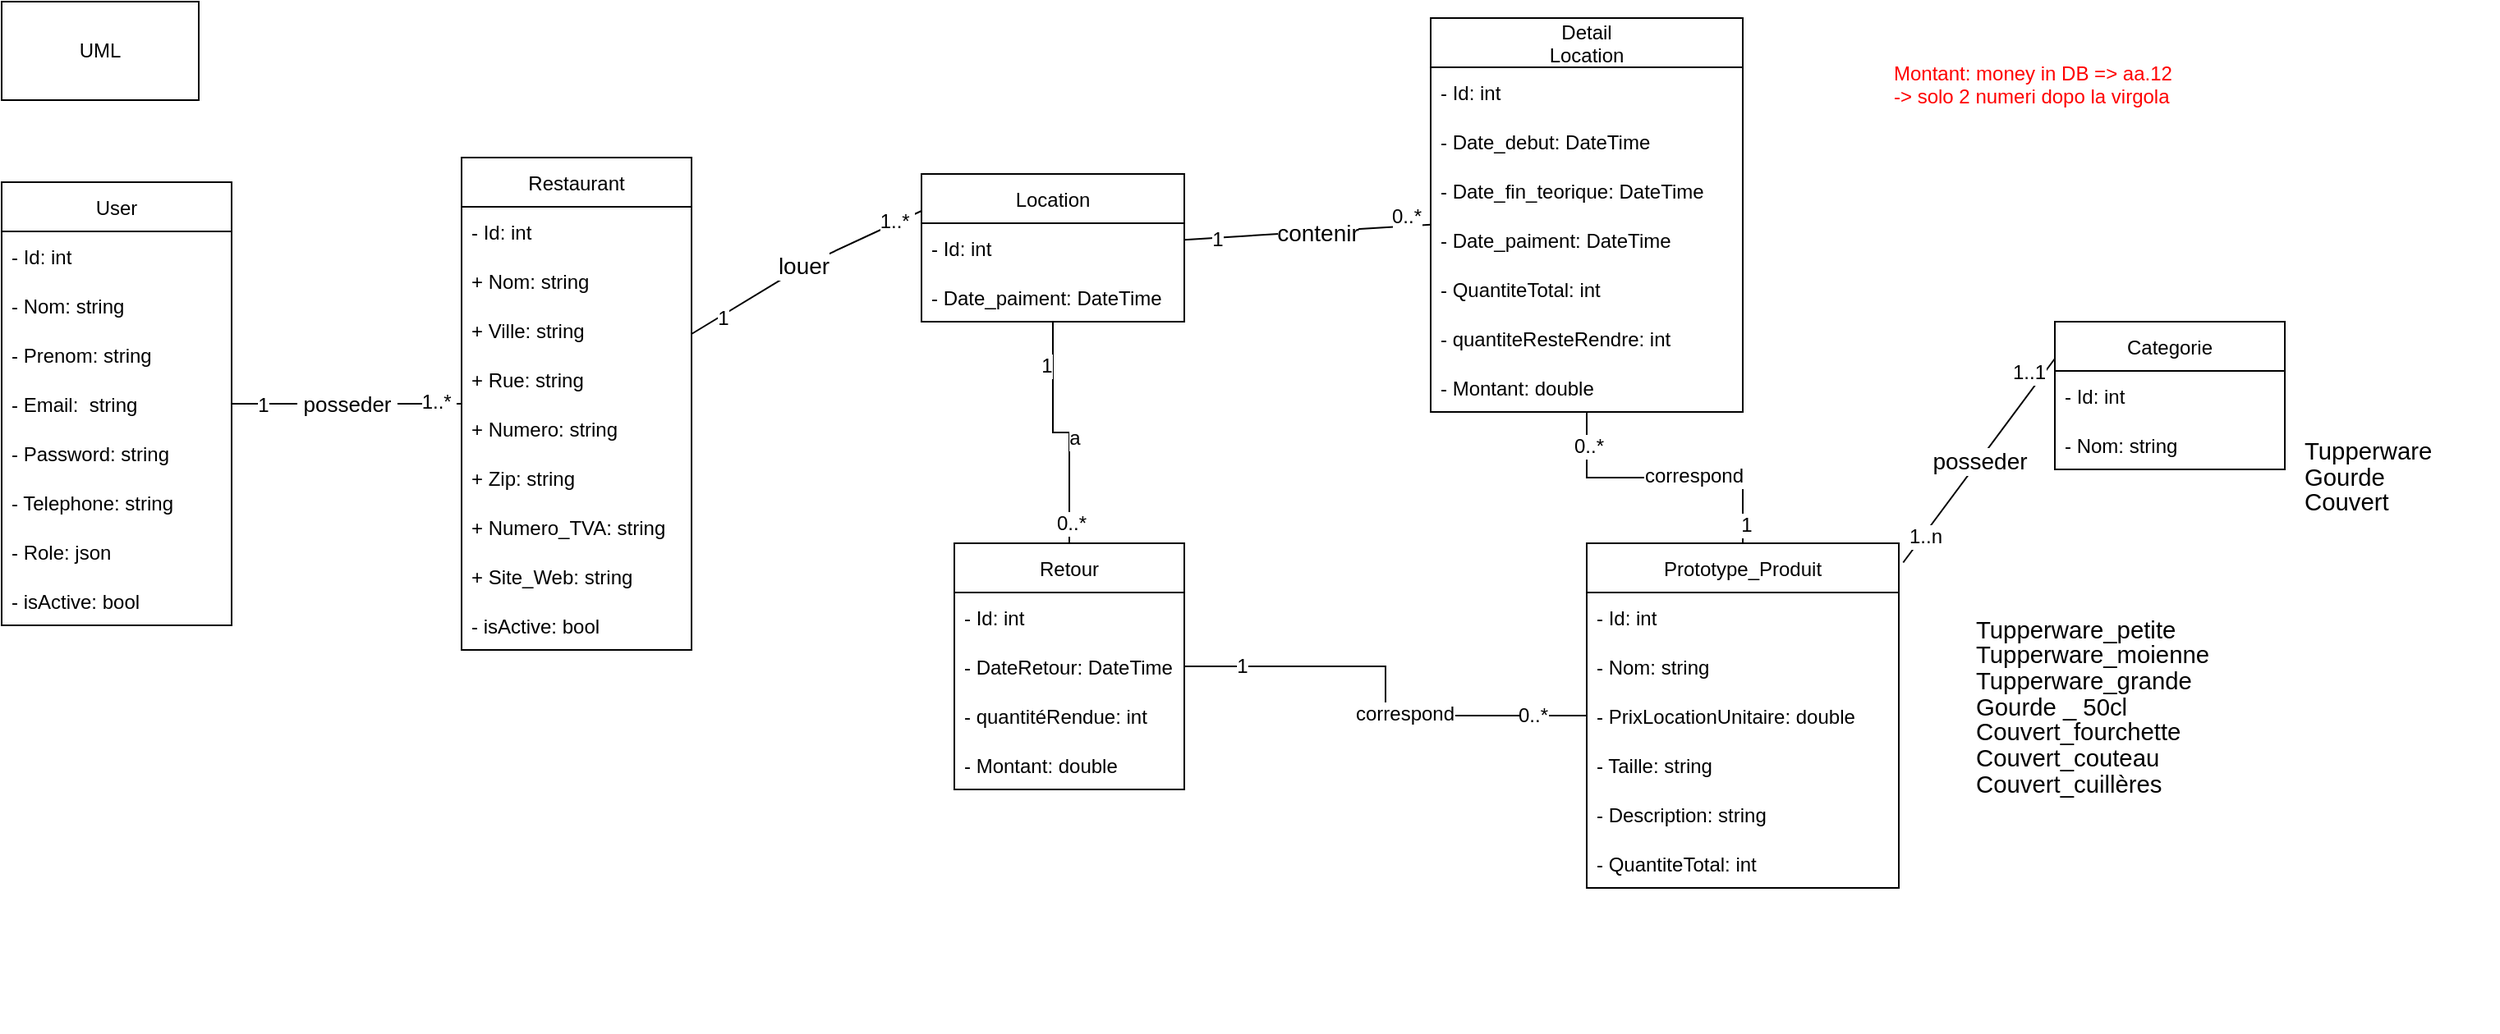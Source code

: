 <mxfile version="12.2.4" pages="1"><diagram id="Id_D8HKtvMBTno-LOLAG" name="Page-1"><mxGraphModel dx="778" dy="493" grid="1" gridSize="10" guides="1" tooltips="1" connect="1" arrows="1" fold="1" page="1" pageScale="1" pageWidth="827" pageHeight="1169" math="0" shadow="0"><root><mxCell id="0"/><mxCell id="1" parent="0"/><mxCell id="71" value="UML" style="rounded=0;whiteSpace=wrap;html=1;" parent="1" vertex="1"><mxGeometry x="30" y="40" width="120" height="60" as="geometry"/></mxCell><mxCell id="89" value="&lt;font style=&quot;font-size: 13px&quot;&gt;&amp;nbsp;posseder&amp;nbsp;&lt;/font&gt;" style="edgeStyle=none;html=1;endArrow=none;endFill=0;" parent="1" source="72" target="79" edge="1"><mxGeometry relative="1" as="geometry"/></mxCell><mxCell id="96" value="1..*&amp;nbsp;" style="text;html=1;resizable=0;points=[];align=center;verticalAlign=middle;labelBackgroundColor=#ffffff;" parent="89" vertex="1" connectable="0"><mxGeometry x="0.8" y="1" relative="1" as="geometry"><mxPoint as="offset"/></mxGeometry></mxCell><mxCell id="97" value="1" style="text;html=1;resizable=0;points=[];align=center;verticalAlign=middle;labelBackgroundColor=#ffffff;" parent="89" vertex="1" connectable="0"><mxGeometry x="-0.737" y="-1" relative="1" as="geometry"><mxPoint as="offset"/></mxGeometry></mxCell><mxCell id="72" value="User" style="swimlane;fontStyle=0;childLayout=stackLayout;horizontal=1;startSize=30;horizontalStack=0;resizeParent=1;resizeParentMax=0;resizeLast=0;collapsible=1;marginBottom=0;" parent="1" vertex="1"><mxGeometry x="30" y="150" width="140" height="270" as="geometry"/></mxCell><mxCell id="73" value="- Id: int" style="text;strokeColor=none;fillColor=none;align=left;verticalAlign=middle;spacingLeft=4;spacingRight=4;overflow=hidden;points=[[0,0.5],[1,0.5]];portConstraint=eastwest;rotatable=0;" parent="72" vertex="1"><mxGeometry y="30" width="140" height="30" as="geometry"/></mxCell><mxCell id="74" value="- Nom: string" style="text;strokeColor=none;fillColor=none;align=left;verticalAlign=middle;spacingLeft=4;spacingRight=4;overflow=hidden;points=[[0,0.5],[1,0.5]];portConstraint=eastwest;rotatable=0;" parent="72" vertex="1"><mxGeometry y="60" width="140" height="30" as="geometry"/></mxCell><mxCell id="75" value="- Prenom: string" style="text;strokeColor=none;fillColor=none;align=left;verticalAlign=middle;spacingLeft=4;spacingRight=4;overflow=hidden;points=[[0,0.5],[1,0.5]];portConstraint=eastwest;rotatable=0;" parent="72" vertex="1"><mxGeometry y="90" width="140" height="30" as="geometry"/></mxCell><mxCell id="76" value="- Email:  string" style="text;strokeColor=none;fillColor=none;align=left;verticalAlign=middle;spacingLeft=4;spacingRight=4;overflow=hidden;points=[[0,0.5],[1,0.5]];portConstraint=eastwest;rotatable=0;" parent="72" vertex="1"><mxGeometry y="120" width="140" height="30" as="geometry"/></mxCell><mxCell id="77" value="- Password: string" style="text;strokeColor=none;fillColor=none;align=left;verticalAlign=middle;spacingLeft=4;spacingRight=4;overflow=hidden;points=[[0,0.5],[1,0.5]];portConstraint=eastwest;rotatable=0;" parent="72" vertex="1"><mxGeometry y="150" width="140" height="30" as="geometry"/></mxCell><mxCell id="78" value="- Telephone: string" style="text;strokeColor=none;fillColor=none;align=left;verticalAlign=middle;spacingLeft=4;spacingRight=4;overflow=hidden;points=[[0,0.5],[1,0.5]];portConstraint=eastwest;rotatable=0;" parent="72" vertex="1"><mxGeometry y="180" width="140" height="30" as="geometry"/></mxCell><mxCell id="211" value="- Role: json" style="text;strokeColor=none;fillColor=none;align=left;verticalAlign=middle;spacingLeft=4;spacingRight=4;overflow=hidden;points=[[0,0.5],[1,0.5]];portConstraint=eastwest;rotatable=0;" parent="72" vertex="1"><mxGeometry y="210" width="140" height="30" as="geometry"/></mxCell><mxCell id="212" value="- isActive: bool" style="text;strokeColor=none;fillColor=none;align=left;verticalAlign=middle;spacingLeft=4;spacingRight=4;overflow=hidden;points=[[0,0.5],[1,0.5]];portConstraint=eastwest;rotatable=0;" parent="72" vertex="1"><mxGeometry y="240" width="140" height="30" as="geometry"/></mxCell><mxCell id="79" value="Restaurant" style="swimlane;fontStyle=0;childLayout=stackLayout;horizontal=1;startSize=30;horizontalStack=0;resizeParent=1;resizeParentMax=0;resizeLast=0;collapsible=1;marginBottom=0;" parent="1" vertex="1"><mxGeometry x="310" y="135" width="140" height="300" as="geometry"/></mxCell><mxCell id="80" value="- Id: int" style="text;strokeColor=none;fillColor=none;align=left;verticalAlign=middle;spacingLeft=4;spacingRight=4;overflow=hidden;points=[[0,0.5],[1,0.5]];portConstraint=eastwest;rotatable=0;" parent="79" vertex="1"><mxGeometry y="30" width="140" height="30" as="geometry"/></mxCell><mxCell id="81" value="+ Nom: string" style="text;strokeColor=none;fillColor=none;align=left;verticalAlign=middle;spacingLeft=4;spacingRight=4;overflow=hidden;points=[[0,0.5],[1,0.5]];portConstraint=eastwest;rotatable=0;" parent="79" vertex="1"><mxGeometry y="60" width="140" height="30" as="geometry"/></mxCell><mxCell id="82" value="+ Ville: string" style="text;strokeColor=none;fillColor=none;align=left;verticalAlign=middle;spacingLeft=4;spacingRight=4;overflow=hidden;points=[[0,0.5],[1,0.5]];portConstraint=eastwest;rotatable=0;" parent="79" vertex="1"><mxGeometry y="90" width="140" height="30" as="geometry"/></mxCell><mxCell id="83" value="+ Rue: string" style="text;strokeColor=none;fillColor=none;align=left;verticalAlign=middle;spacingLeft=4;spacingRight=4;overflow=hidden;points=[[0,0.5],[1,0.5]];portConstraint=eastwest;rotatable=0;" parent="79" vertex="1"><mxGeometry y="120" width="140" height="30" as="geometry"/></mxCell><mxCell id="84" value="+ Numero: string" style="text;strokeColor=none;fillColor=none;align=left;verticalAlign=middle;spacingLeft=4;spacingRight=4;overflow=hidden;points=[[0,0.5],[1,0.5]];portConstraint=eastwest;rotatable=0;" parent="79" vertex="1"><mxGeometry y="150" width="140" height="30" as="geometry"/></mxCell><mxCell id="85" value="+ Zip: string" style="text;strokeColor=none;fillColor=none;align=left;verticalAlign=middle;spacingLeft=4;spacingRight=4;overflow=hidden;points=[[0,0.5],[1,0.5]];portConstraint=eastwest;rotatable=0;" parent="79" vertex="1"><mxGeometry y="180" width="140" height="30" as="geometry"/></mxCell><mxCell id="86" value="+ Numero_TVA: string" style="text;strokeColor=none;fillColor=none;align=left;verticalAlign=middle;spacingLeft=4;spacingRight=4;overflow=hidden;points=[[0,0.5],[1,0.5]];portConstraint=eastwest;rotatable=0;" parent="79" vertex="1"><mxGeometry y="210" width="140" height="30" as="geometry"/></mxCell><mxCell id="87" value="+ Site_Web: string" style="text;strokeColor=none;fillColor=none;align=left;verticalAlign=middle;spacingLeft=4;spacingRight=4;overflow=hidden;points=[[0,0.5],[1,0.5]];portConstraint=eastwest;rotatable=0;" parent="79" vertex="1"><mxGeometry y="240" width="140" height="30" as="geometry"/></mxCell><mxCell id="213" value="- isActive: bool" style="text;strokeColor=none;fillColor=none;align=left;verticalAlign=middle;spacingLeft=4;spacingRight=4;overflow=hidden;points=[[0,0.5],[1,0.5]];portConstraint=eastwest;rotatable=0;" parent="79" vertex="1"><mxGeometry y="270" width="140" height="30" as="geometry"/></mxCell><mxCell id="204" style="edgeStyle=orthogonalEdgeStyle;rounded=0;orthogonalLoop=1;jettySize=auto;html=1;endArrow=none;endFill=0;" parent="1" source="91" target="186" edge="1"><mxGeometry relative="1" as="geometry"/></mxCell><mxCell id="205" value="1" style="text;html=1;resizable=0;points=[];align=center;verticalAlign=middle;labelBackgroundColor=#ffffff;" parent="204" vertex="1" connectable="0"><mxGeometry x="-0.625" y="-4" relative="1" as="geometry"><mxPoint as="offset"/></mxGeometry></mxCell><mxCell id="206" value="0..*" style="text;html=1;resizable=0;points=[];align=center;verticalAlign=middle;labelBackgroundColor=#ffffff;" parent="204" vertex="1" connectable="0"><mxGeometry x="0.829" y="1" relative="1" as="geometry"><mxPoint as="offset"/></mxGeometry></mxCell><mxCell id="207" value="a" style="text;html=1;resizable=0;points=[];align=center;verticalAlign=middle;labelBackgroundColor=#ffffff;" parent="204" vertex="1" connectable="0"><mxGeometry x="0.118" y="3" relative="1" as="geometry"><mxPoint as="offset"/></mxGeometry></mxCell><mxCell id="91" value="Location" style="swimlane;fontStyle=0;childLayout=stackLayout;horizontal=1;startSize=30;horizontalStack=0;resizeParent=1;resizeParentMax=0;resizeLast=0;collapsible=1;marginBottom=0;" parent="1" vertex="1"><mxGeometry x="590" y="145" width="160" height="90" as="geometry"/></mxCell><mxCell id="92" value="- Id: int" style="text;strokeColor=none;fillColor=none;align=left;verticalAlign=middle;spacingLeft=4;spacingRight=4;overflow=hidden;points=[[0,0.5],[1,0.5]];portConstraint=eastwest;rotatable=0;" parent="91" vertex="1"><mxGeometry y="30" width="160" height="30" as="geometry"/></mxCell><mxCell id="170" value="- Date_paiment: DateTime" style="text;strokeColor=none;fillColor=none;align=left;verticalAlign=middle;spacingLeft=4;spacingRight=4;overflow=hidden;points=[[0,0.5],[1,0.5]];portConstraint=eastwest;rotatable=0;" parent="91" vertex="1"><mxGeometry y="60" width="160" height="30" as="geometry"/></mxCell><mxCell id="98" value="Prototype_Produit" style="swimlane;fontStyle=0;childLayout=stackLayout;horizontal=1;startSize=30;horizontalStack=0;resizeParent=1;resizeParentMax=0;resizeLast=0;collapsible=1;marginBottom=0;" parent="1" vertex="1"><mxGeometry x="995" y="370" width="190" height="210" as="geometry"/></mxCell><mxCell id="99" value="- Id: int" style="text;strokeColor=none;fillColor=none;align=left;verticalAlign=middle;spacingLeft=4;spacingRight=4;overflow=hidden;points=[[0,0.5],[1,0.5]];portConstraint=eastwest;rotatable=0;" parent="98" vertex="1"><mxGeometry y="30" width="190" height="30" as="geometry"/></mxCell><mxCell id="100" value="- Nom: string" style="text;strokeColor=none;fillColor=none;align=left;verticalAlign=middle;spacingLeft=4;spacingRight=4;overflow=hidden;points=[[0,0.5],[1,0.5]];portConstraint=eastwest;rotatable=0;" parent="98" vertex="1"><mxGeometry y="60" width="190" height="30" as="geometry"/></mxCell><mxCell id="101" value="- PrixLocationUnitaire: double" style="text;strokeColor=none;fillColor=none;align=left;verticalAlign=middle;spacingLeft=4;spacingRight=4;overflow=hidden;points=[[0,0.5],[1,0.5]];portConstraint=eastwest;rotatable=0;" parent="98" vertex="1"><mxGeometry y="90" width="190" height="30" as="geometry"/></mxCell><mxCell id="102" value="- Taille: string" style="text;strokeColor=none;fillColor=none;align=left;verticalAlign=middle;spacingLeft=4;spacingRight=4;overflow=hidden;points=[[0,0.5],[1,0.5]];portConstraint=eastwest;rotatable=0;" parent="98" vertex="1"><mxGeometry y="120" width="190" height="30" as="geometry"/></mxCell><mxCell id="184" value="- Description: string" style="text;strokeColor=none;fillColor=none;align=left;verticalAlign=middle;spacingLeft=4;spacingRight=4;overflow=hidden;points=[[0,0.5],[1,0.5]];portConstraint=eastwest;rotatable=0;" parent="98" vertex="1"><mxGeometry y="150" width="190" height="30" as="geometry"/></mxCell><mxCell id="103" value="- QuantiteTotal: int" style="text;strokeColor=none;fillColor=none;align=left;verticalAlign=middle;spacingLeft=4;spacingRight=4;overflow=hidden;points=[[0,0.5],[1,0.5]];portConstraint=eastwest;rotatable=0;" parent="98" vertex="1"><mxGeometry y="180" width="190" height="30" as="geometry"/></mxCell><mxCell id="105" value="&lt;font style=&quot;font-size: 14px&quot;&gt;contenir&lt;/font&gt;" style="edgeStyle=none;html=1;endArrow=none;endFill=0;" parent="1" source="91" target="163" edge="1"><mxGeometry x="0.085" y="-1" relative="1" as="geometry"><mxPoint x="840" y="645" as="sourcePoint"/><mxPoint x="870" y="569" as="targetPoint"/><mxPoint as="offset"/></mxGeometry></mxCell><mxCell id="106" value="0..*" style="text;html=1;resizable=0;points=[];align=center;verticalAlign=middle;labelBackgroundColor=#ffffff;" parent="105" vertex="1" connectable="0"><mxGeometry x="0.8" y="1" relative="1" as="geometry"><mxPoint y="-5.5" as="offset"/></mxGeometry></mxCell><mxCell id="107" value="1" style="text;html=1;resizable=0;points=[];align=center;verticalAlign=middle;labelBackgroundColor=#ffffff;" parent="105" vertex="1" connectable="0"><mxGeometry x="-0.737" y="-1" relative="1" as="geometry"><mxPoint as="offset"/></mxGeometry></mxCell><mxCell id="108" value="&lt;span style=&quot;color: rgba(0 , 0 , 0 , 0) ; font-family: monospace ; font-size: 0px&quot;&gt;%3CmxGraphModel%3E%3Croot%3E%3CmxCell%20id%3D%220%22%2F%3E%3CmxCell%20id%3D%221%22%20parent%3D%220%22%2F%3E%3CmxCell%20id%3D%222%22%20value%3D%22tab%20intermediaria%20con%20quantit%C3%A0%20prodotto%22%20style%3D%22text%3Bhtml%3D1%3BstrokeColor%3Dnone%3BfillColor%3Dnone%3Balign%3Dcenter%3BverticalAlign%3Dmiddle%3BwhiteSpace%3Dwrap%3Brounded%3D0%3B%22%20vertex%3D%221%22%20parent%3D%221%22%3E%3CmxGeometry%20x%3D%221100%22%20y%3D%22230%22%20width%3D%2260%22%20height%3D%2230%22%20as%3D%22geometry%22%2F%3E%3C%2FmxCell%3E%3C%2Froot%3E%3C%2FmxGraphModel%3E&lt;/span&gt;" style="text;html=1;resizable=0;points=[];autosize=1;align=left;verticalAlign=top;spacingTop=-4;" parent="1" vertex="1"><mxGeometry x="932" y="648" width="20" height="20" as="geometry"/></mxCell><mxCell id="115" value="&lt;font style=&quot;font-size: 14px&quot;&gt;louer&lt;/font&gt;" style="edgeStyle=none;html=1;endArrow=none;endFill=0;entryX=0;entryY=0.25;entryDx=0;entryDy=0;" parent="1" source="79" target="91" edge="1"><mxGeometry relative="1" as="geometry"><mxPoint x="530" y="650" as="sourcePoint"/><mxPoint x="680" y="649.5" as="targetPoint"/><Array as="points"><mxPoint x="520" y="200"/></Array></mxGeometry></mxCell><mxCell id="116" value="1..*&amp;nbsp;" style="text;html=1;resizable=0;points=[];align=center;verticalAlign=middle;labelBackgroundColor=#ffffff;" parent="115" vertex="1" connectable="0"><mxGeometry x="0.8" y="1" relative="1" as="geometry"><mxPoint as="offset"/></mxGeometry></mxCell><mxCell id="117" value="1" style="text;html=1;resizable=0;points=[];align=center;verticalAlign=middle;labelBackgroundColor=#ffffff;" parent="115" vertex="1" connectable="0"><mxGeometry x="-0.737" y="-1" relative="1" as="geometry"><mxPoint as="offset"/></mxGeometry></mxCell><mxCell id="118" value="Categorie" style="swimlane;fontStyle=0;childLayout=stackLayout;horizontal=1;startSize=30;horizontalStack=0;resizeParent=1;resizeParentMax=0;resizeLast=0;collapsible=1;marginBottom=0;" parent="1" vertex="1"><mxGeometry x="1280" y="235" width="140" height="90" as="geometry"/></mxCell><mxCell id="119" value="- Id: int" style="text;strokeColor=none;fillColor=none;align=left;verticalAlign=middle;spacingLeft=4;spacingRight=4;overflow=hidden;points=[[0,0.5],[1,0.5]];portConstraint=eastwest;rotatable=0;" parent="118" vertex="1"><mxGeometry y="30" width="140" height="30" as="geometry"/></mxCell><mxCell id="120" value="- Nom: string" style="text;strokeColor=none;fillColor=none;align=left;verticalAlign=middle;spacingLeft=4;spacingRight=4;overflow=hidden;points=[[0,0.5],[1,0.5]];portConstraint=eastwest;rotatable=0;" parent="118" vertex="1"><mxGeometry y="60" width="140" height="30" as="geometry"/></mxCell><mxCell id="122" value="&lt;font style=&quot;font-size: 14px&quot;&gt;posseder&lt;/font&gt;" style="edgeStyle=none;html=1;endArrow=none;endFill=0;exitX=1.014;exitY=0.056;exitDx=0;exitDy=0;exitPerimeter=0;entryX=0;entryY=0.25;entryDx=0;entryDy=0;" parent="1" source="98" target="118" edge="1"><mxGeometry relative="1" as="geometry"><mxPoint x="1200" y="680" as="sourcePoint"/><mxPoint x="1390" y="680" as="targetPoint"/></mxGeometry></mxCell><mxCell id="123" value="1..1" style="text;html=1;resizable=0;points=[];align=center;verticalAlign=middle;labelBackgroundColor=#ffffff;" parent="122" vertex="1" connectable="0"><mxGeometry x="0.8" y="1" relative="1" as="geometry"><mxPoint x="-6" y="-3" as="offset"/></mxGeometry></mxCell><mxCell id="124" value="1..n" style="text;html=1;resizable=0;points=[];align=center;verticalAlign=middle;labelBackgroundColor=#ffffff;" parent="122" vertex="1" connectable="0"><mxGeometry x="-0.737" y="-1" relative="1" as="geometry"><mxPoint as="offset"/></mxGeometry></mxCell><mxCell id="163" value="Detail&#10;Location" style="swimlane;fontStyle=0;childLayout=stackLayout;horizontal=1;startSize=30;horizontalStack=0;resizeParent=1;resizeParentMax=0;resizeLast=0;collapsible=1;marginBottom=0;" parent="1" vertex="1"><mxGeometry x="900" y="50" width="190" height="240" as="geometry"/></mxCell><mxCell id="164" value="- Id: int" style="text;strokeColor=none;fillColor=none;align=left;verticalAlign=middle;spacingLeft=4;spacingRight=4;overflow=hidden;points=[[0,0.5],[1,0.5]];portConstraint=eastwest;rotatable=0;" parent="163" vertex="1"><mxGeometry y="30" width="190" height="30" as="geometry"/></mxCell><mxCell id="165" value="- Date_debut: DateTime" style="text;strokeColor=none;fillColor=none;align=left;verticalAlign=middle;spacingLeft=4;spacingRight=4;overflow=hidden;points=[[0,0.5],[1,0.5]];portConstraint=eastwest;rotatable=0;" parent="163" vertex="1"><mxGeometry y="60" width="190" height="30" as="geometry"/></mxCell><mxCell id="172" value="- Date_fin_teorique: DateTime" style="text;strokeColor=none;fillColor=none;align=left;verticalAlign=middle;spacingLeft=4;spacingRight=4;overflow=hidden;points=[[0,0.5],[1,0.5]];portConstraint=eastwest;rotatable=0;" parent="163" vertex="1"><mxGeometry y="90" width="190" height="30" as="geometry"/></mxCell><mxCell id="169" value="- Date_paiment: DateTime" style="text;strokeColor=none;fillColor=none;align=left;verticalAlign=middle;spacingLeft=4;spacingRight=4;overflow=hidden;points=[[0,0.5],[1,0.5]];portConstraint=eastwest;rotatable=0;" parent="163" vertex="1"><mxGeometry y="120" width="190" height="30" as="geometry"/></mxCell><mxCell id="210" value="- QuantiteTotal: int" style="text;strokeColor=none;fillColor=none;align=left;verticalAlign=middle;spacingLeft=4;spacingRight=4;overflow=hidden;points=[[0,0.5],[1,0.5]];portConstraint=eastwest;rotatable=0;" parent="163" vertex="1"><mxGeometry y="150" width="190" height="30" as="geometry"/></mxCell><mxCell id="209" value="- quantiteResteRendre: int" style="text;strokeColor=none;fillColor=none;align=left;verticalAlign=middle;spacingLeft=4;spacingRight=4;overflow=hidden;points=[[0,0.5],[1,0.5]];portConstraint=eastwest;rotatable=0;" parent="163" vertex="1"><mxGeometry y="180" width="190" height="30" as="geometry"/></mxCell><mxCell id="167" value="- Montant: double " style="text;strokeColor=none;fillColor=none;align=left;verticalAlign=middle;spacingLeft=4;spacingRight=4;overflow=hidden;points=[[0,0.5],[1,0.5]];portConstraint=eastwest;rotatable=0;" parent="163" vertex="1"><mxGeometry y="210" width="190" height="30" as="geometry"/></mxCell><mxCell id="179" style="edgeStyle=orthogonalEdgeStyle;rounded=0;orthogonalLoop=1;jettySize=auto;html=1;endArrow=none;endFill=0;" parent="1" source="163" target="98" edge="1"><mxGeometry relative="1" as="geometry"><mxPoint x="1092" y="820" as="sourcePoint"/></mxGeometry></mxCell><mxCell id="182" value="1" style="text;html=1;resizable=0;points=[];align=center;verticalAlign=middle;labelBackgroundColor=#ffffff;" parent="179" vertex="1" connectable="0"><mxGeometry x="0.869" y="2" relative="1" as="geometry"><mxPoint as="offset"/></mxGeometry></mxCell><mxCell id="185" value="0..*" style="text;html=1;resizable=0;points=[];align=center;verticalAlign=middle;labelBackgroundColor=#ffffff;" parent="179" vertex="1" connectable="0"><mxGeometry x="-0.767" y="1" relative="1" as="geometry"><mxPoint as="offset"/></mxGeometry></mxCell><mxCell id="208" value="correspond" style="text;html=1;resizable=0;points=[];align=center;verticalAlign=middle;labelBackgroundColor=#ffffff;" parent="179" vertex="1" connectable="0"><mxGeometry x="0.194" y="1" relative="1" as="geometry"><mxPoint as="offset"/></mxGeometry></mxCell><mxCell id="200" value="" style="edgeStyle=orthogonalEdgeStyle;rounded=0;orthogonalLoop=1;jettySize=auto;html=1;endArrow=none;endFill=0;" parent="1" source="186" target="98" edge="1"><mxGeometry relative="1" as="geometry"><mxPoint x="977" y="845" as="targetPoint"/></mxGeometry></mxCell><mxCell id="201" value="correspond" style="text;html=1;resizable=0;points=[];align=center;verticalAlign=middle;labelBackgroundColor=#ffffff;" parent="200" vertex="1" connectable="0"><mxGeometry x="0.194" y="1" relative="1" as="geometry"><mxPoint as="offset"/></mxGeometry></mxCell><mxCell id="202" value="0..*" style="text;html=1;resizable=0;points=[];align=center;verticalAlign=middle;labelBackgroundColor=#ffffff;" parent="200" vertex="1" connectable="0"><mxGeometry x="0.761" relative="1" as="geometry"><mxPoint as="offset"/></mxGeometry></mxCell><mxCell id="218" value="1" style="text;html=1;resizable=0;points=[];align=center;verticalAlign=middle;labelBackgroundColor=#ffffff;" vertex="1" connectable="0" parent="200"><mxGeometry x="-0.744" relative="1" as="geometry"><mxPoint as="offset"/></mxGeometry></mxCell><mxCell id="186" value="Retour" style="swimlane;fontStyle=0;childLayout=stackLayout;horizontal=1;startSize=30;horizontalStack=0;resizeParent=1;resizeParentMax=0;resizeLast=0;collapsible=1;marginBottom=0;" parent="1" vertex="1"><mxGeometry x="610" y="370" width="140" height="150" as="geometry"/></mxCell><mxCell id="187" value="- Id: int" style="text;strokeColor=none;fillColor=none;align=left;verticalAlign=middle;spacingLeft=4;spacingRight=4;overflow=hidden;points=[[0,0.5],[1,0.5]];portConstraint=eastwest;rotatable=0;" parent="186" vertex="1"><mxGeometry y="30" width="140" height="30" as="geometry"/></mxCell><mxCell id="188" value="- DateRetour: DateTime" style="text;strokeColor=none;fillColor=none;align=left;verticalAlign=middle;spacingLeft=4;spacingRight=4;overflow=hidden;points=[[0,0.5],[1,0.5]];portConstraint=eastwest;rotatable=0;" parent="186" vertex="1"><mxGeometry y="60" width="140" height="30" as="geometry"/></mxCell><mxCell id="191" value="- quantitéRendue: int" style="text;strokeColor=none;fillColor=none;align=left;verticalAlign=middle;spacingLeft=4;spacingRight=4;overflow=hidden;points=[[0,0.5],[1,0.5]];portConstraint=eastwest;rotatable=0;" parent="186" vertex="1"><mxGeometry y="90" width="140" height="30" as="geometry"/></mxCell><mxCell id="192" value="- Montant: double " style="text;strokeColor=none;fillColor=none;align=left;verticalAlign=middle;spacingLeft=4;spacingRight=4;overflow=hidden;points=[[0,0.5],[1,0.5]];portConstraint=eastwest;rotatable=0;" parent="186" vertex="1"><mxGeometry y="120" width="140" height="30" as="geometry"/></mxCell><mxCell id="214" value="&lt;font color=&quot;#ff0000&quot;&gt;Montant: money in DB =&amp;gt; aa.12&lt;br&gt;-&amp;gt; solo 2 numeri dopo la virgola&lt;br&gt;&lt;br&gt;&lt;/font&gt;" style="text;html=1;" vertex="1" parent="1"><mxGeometry x="1180" y="70" width="120" height="30" as="geometry"/></mxCell><mxCell id="215" value="&lt;span style=&quot;font-size: 11.0pt ; line-height: 107% ; font-family: &amp;#34;calibri&amp;#34; , sans-serif&quot;&gt;&lt;span style=&quot;font-size: 11pt ; line-height: 107%&quot;&gt;&lt;span style=&quot;font-size: 11.0pt ; line-height: 107% ; font-family: &amp;#34;calibri&amp;#34; , sans-serif&quot;&gt;Tupperware&amp;nbsp;&lt;/span&gt;&lt;br&gt;Gourde&amp;nbsp;&lt;br&gt;&lt;/span&gt;&lt;span style=&quot;font-size: 11.0pt ; line-height: 107% ; font-family: &amp;#34;calibri&amp;#34; , sans-serif&quot;&gt;Couvert&lt;/span&gt;&lt;br&gt;&lt;/span&gt;" style="text;html=1;strokeColor=none;fillColor=none;align=left;verticalAlign=middle;whiteSpace=wrap;rounded=0;" vertex="1" parent="1"><mxGeometry x="1430" y="300" width="120" height="60" as="geometry"/></mxCell><mxCell id="217" value="&lt;span style=&quot;font-size: 11.0pt ; line-height: 107% ; font-family: &amp;#34;calibri&amp;#34; , sans-serif&quot;&gt;&lt;span style=&quot;font-size: 11pt ; line-height: 107%&quot;&gt;&lt;span style=&quot;font-size: 11pt ; line-height: 15.693px&quot;&gt;Tupperware_petite&lt;br&gt;&lt;/span&gt;&lt;span style=&quot;font-size: 11pt ; line-height: 15.693px&quot;&gt;Tupperware_moienne&lt;/span&gt;&lt;br style=&quot;font-size: 14.667px&quot;&gt;&lt;span style=&quot;font-size: 11pt ; line-height: 15.693px&quot;&gt;Tupperware_grande&lt;/span&gt;&lt;br style=&quot;font-size: 14.667px&quot;&gt;Gourde _ 50cl&lt;br&gt;&lt;/span&gt;&lt;span style=&quot;font-size: 11.0pt ; line-height: 107% ; font-family: &amp;#34;calibri&amp;#34; , sans-serif&quot;&gt;Couvert_&lt;/span&gt;&lt;span style=&quot;font-size: 11.0pt ; line-height: 107% ; font-family: &amp;#34;calibri&amp;#34; , sans-serif&quot;&gt;fourchette&lt;br&gt;&lt;/span&gt;&lt;span style=&quot;font-size: 11pt ; line-height: 15.693px&quot;&gt;Couvert_&lt;/span&gt;&lt;span style=&quot;font-size: 11pt ; line-height: 15.693px&quot;&gt;&lt;span style=&quot;font-size: 11.0pt ; line-height: 107% ; font-family: &amp;#34;calibri&amp;#34; , sans-serif&quot;&gt;couteau&lt;/span&gt;&lt;br&gt;&lt;/span&gt;&lt;span style=&quot;font-size: 11pt ; line-height: 15.693px&quot;&gt;Couvert_&lt;/span&gt;&lt;span style=&quot;font-size: 11.0pt ; line-height: 107% ; font-family: &amp;#34;calibri&amp;#34; , sans-serif&quot;&gt;cuillères&lt;/span&gt;&lt;br&gt;&lt;/span&gt;" style="text;html=1;strokeColor=none;fillColor=none;align=left;verticalAlign=middle;whiteSpace=wrap;rounded=0;" vertex="1" parent="1"><mxGeometry x="1230" y="410" width="120" height="120" as="geometry"/></mxCell></root></mxGraphModel></diagram></mxfile>